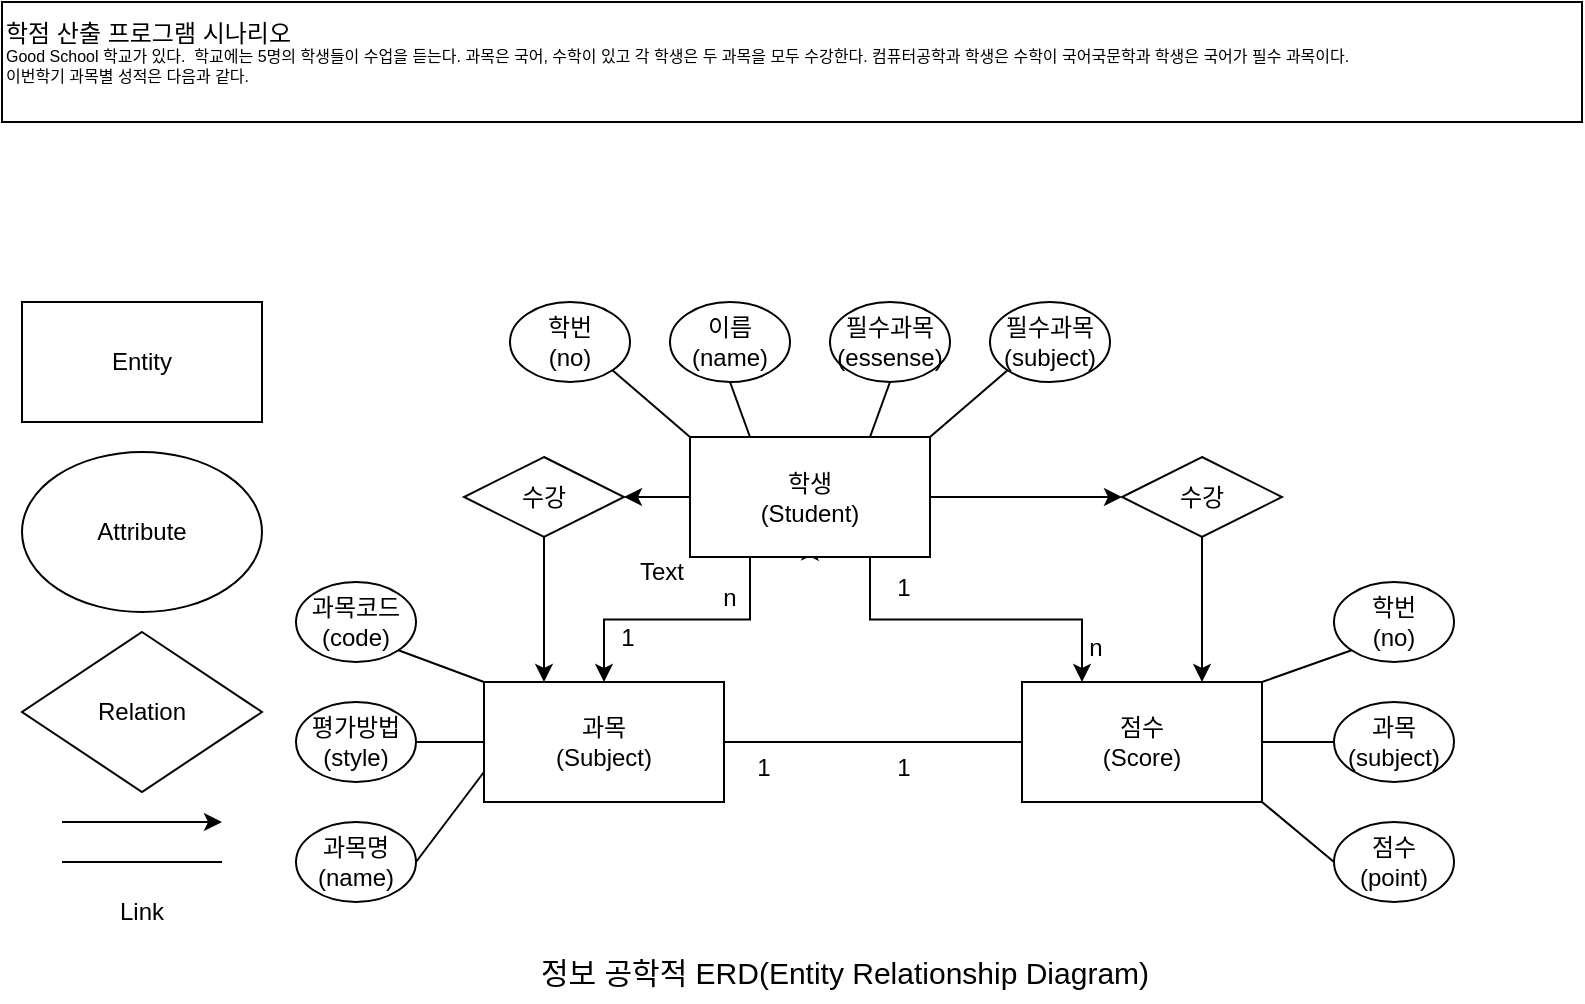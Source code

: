 <mxfile version="24.0.2" type="device">
  <diagram name="페이지-1" id="rZJwx5I_1V7BpxDiC8G8">
    <mxGraphModel dx="393" dy="648" grid="1" gridSize="10" guides="1" tooltips="1" connect="1" arrows="1" fold="1" page="1" pageScale="1" pageWidth="827" pageHeight="1169" math="0" shadow="0">
      <root>
        <mxCell id="0" />
        <mxCell id="1" parent="0" />
        <mxCell id="7G_S3xFNVxhOCm470cId-1" value="학점 산출 프로그램 시나리오&amp;nbsp;&lt;div style=&quot;font-size: 8px;&quot;&gt;Good School 학교가 있다.&amp;nbsp;&amp;nbsp;&lt;span style=&quot;background-color: initial;&quot;&gt;학교에는 5명의 학생들이 수업을 듣는다.&amp;nbsp;&lt;/span&gt;&lt;span style=&quot;background-color: initial;&quot;&gt;과목은 국어, 수학이 있고 각 학생은 두 과목을 모두 수강한다. 컴퓨터공학과 학생은 수학이 국어국문학과 학생은 국어가 필수 과목이다.&lt;/span&gt;&lt;/div&gt;&lt;div style=&quot;font-size: 8px;&quot;&gt;&lt;span style=&quot;background-color: initial;&quot;&gt;이번학기 과목별 성적은 다음과 같다.&amp;nbsp;&lt;/span&gt;&lt;/div&gt;&lt;div style=&quot;font-size: 8px;&quot;&gt;&lt;div&gt;&lt;br&gt;&lt;/div&gt;&lt;/div&gt;" style="rounded=0;whiteSpace=wrap;html=1;align=left;" vertex="1" parent="1">
          <mxGeometry x="10" y="10" width="790" height="60" as="geometry" />
        </mxCell>
        <mxCell id="7G_S3xFNVxhOCm470cId-24" style="edgeStyle=orthogonalEdgeStyle;rounded=0;orthogonalLoop=1;jettySize=auto;html=1;exitX=0.5;exitY=1;exitDx=0;exitDy=0;" edge="1" parent="1" source="7G_S3xFNVxhOCm470cId-2">
          <mxGeometry relative="1" as="geometry">
            <mxPoint x="414.143" y="280.286" as="targetPoint" />
          </mxGeometry>
        </mxCell>
        <mxCell id="7G_S3xFNVxhOCm470cId-26" style="edgeStyle=orthogonalEdgeStyle;rounded=0;orthogonalLoop=1;jettySize=auto;html=1;exitX=0.75;exitY=1;exitDx=0;exitDy=0;entryX=0.25;entryY=0;entryDx=0;entryDy=0;" edge="1" parent="1" source="7G_S3xFNVxhOCm470cId-2" target="7G_S3xFNVxhOCm470cId-4">
          <mxGeometry relative="1" as="geometry" />
        </mxCell>
        <mxCell id="7G_S3xFNVxhOCm470cId-27" style="edgeStyle=orthogonalEdgeStyle;rounded=0;orthogonalLoop=1;jettySize=auto;html=1;exitX=0.25;exitY=1;exitDx=0;exitDy=0;entryX=0.5;entryY=0;entryDx=0;entryDy=0;" edge="1" parent="1" source="7G_S3xFNVxhOCm470cId-2" target="7G_S3xFNVxhOCm470cId-3">
          <mxGeometry relative="1" as="geometry" />
        </mxCell>
        <mxCell id="7G_S3xFNVxhOCm470cId-56" style="edgeStyle=orthogonalEdgeStyle;rounded=0;orthogonalLoop=1;jettySize=auto;html=1;exitX=0;exitY=0.5;exitDx=0;exitDy=0;entryX=1;entryY=0.5;entryDx=0;entryDy=0;" edge="1" parent="1" source="7G_S3xFNVxhOCm470cId-2" target="7G_S3xFNVxhOCm470cId-53">
          <mxGeometry relative="1" as="geometry" />
        </mxCell>
        <mxCell id="7G_S3xFNVxhOCm470cId-60" style="edgeStyle=orthogonalEdgeStyle;rounded=0;orthogonalLoop=1;jettySize=auto;html=1;exitX=1;exitY=0.5;exitDx=0;exitDy=0;entryX=0;entryY=0.5;entryDx=0;entryDy=0;" edge="1" parent="1" source="7G_S3xFNVxhOCm470cId-2" target="7G_S3xFNVxhOCm470cId-59">
          <mxGeometry relative="1" as="geometry" />
        </mxCell>
        <mxCell id="7G_S3xFNVxhOCm470cId-2" value="학생&lt;div&gt;(Student)&lt;/div&gt;" style="rounded=0;whiteSpace=wrap;html=1;" vertex="1" parent="1">
          <mxGeometry x="354" y="227.5" width="120" height="60" as="geometry" />
        </mxCell>
        <mxCell id="7G_S3xFNVxhOCm470cId-3" value="과목&lt;div&gt;(Subject)&lt;/div&gt;" style="rounded=0;whiteSpace=wrap;html=1;" vertex="1" parent="1">
          <mxGeometry x="251" y="350" width="120" height="60" as="geometry" />
        </mxCell>
        <mxCell id="7G_S3xFNVxhOCm470cId-4" value="점수&lt;div&gt;(Score)&lt;/div&gt;" style="rounded=0;whiteSpace=wrap;html=1;" vertex="1" parent="1">
          <mxGeometry x="520" y="350" width="120" height="60" as="geometry" />
        </mxCell>
        <mxCell id="7G_S3xFNVxhOCm470cId-5" value="이름&lt;div&gt;(name)&lt;/div&gt;" style="ellipse;whiteSpace=wrap;html=1;" vertex="1" parent="1">
          <mxGeometry x="344" y="160" width="60" height="40" as="geometry" />
        </mxCell>
        <mxCell id="7G_S3xFNVxhOCm470cId-6" value="학번&lt;div&gt;(no)&lt;/div&gt;" style="ellipse;whiteSpace=wrap;html=1;" vertex="1" parent="1">
          <mxGeometry x="264" y="160" width="60" height="40" as="geometry" />
        </mxCell>
        <mxCell id="7G_S3xFNVxhOCm470cId-7" value="필수과목&lt;div&gt;(essense)&lt;/div&gt;" style="ellipse;whiteSpace=wrap;html=1;" vertex="1" parent="1">
          <mxGeometry x="424" y="160" width="60" height="40" as="geometry" />
        </mxCell>
        <mxCell id="7G_S3xFNVxhOCm470cId-8" value="필수과목&lt;div&gt;(subject)&lt;/div&gt;" style="ellipse;whiteSpace=wrap;html=1;" vertex="1" parent="1">
          <mxGeometry x="504" y="160" width="60" height="40" as="geometry" />
        </mxCell>
        <mxCell id="7G_S3xFNVxhOCm470cId-9" value="&lt;div&gt;과목코드(code)&lt;/div&gt;" style="ellipse;whiteSpace=wrap;html=1;" vertex="1" parent="1">
          <mxGeometry x="157" y="300" width="60" height="40" as="geometry" />
        </mxCell>
        <mxCell id="7G_S3xFNVxhOCm470cId-10" value="평가방법&lt;div&gt;(style)&lt;/div&gt;" style="ellipse;whiteSpace=wrap;html=1;" vertex="1" parent="1">
          <mxGeometry x="157" y="360" width="60" height="40" as="geometry" />
        </mxCell>
        <mxCell id="7G_S3xFNVxhOCm470cId-11" value="&lt;div&gt;과목명(name)&lt;/div&gt;" style="ellipse;whiteSpace=wrap;html=1;" vertex="1" parent="1">
          <mxGeometry x="157" y="420" width="60" height="40" as="geometry" />
        </mxCell>
        <mxCell id="7G_S3xFNVxhOCm470cId-12" value="과&lt;span style=&quot;color: rgba(0, 0, 0, 0); font-family: monospace; font-size: 0px; text-align: start; text-wrap: nowrap;&quot;&gt;%3CmxGraphModel%3E%3Croot%3E%3CmxCell%20id%3D%220%22%2F%3E%3CmxCell%20id%3D%221%22%20parent%3D%220%22%2F%3E%3CmxCell%20id%3D%222%22%20value%3D%22%26lt%3Bdiv%26gt%3B%EA%B3%BC%EB%AA%A9%EC%BD%94%EB%93%9C(code)%26lt%3B%2Fdiv%26gt%3B%22%20style%3D%22ellipse%3BwhiteSpace%3Dwrap%3Bhtml%3D1%3B%22%20vertex%3D%221%22%20parent%3D%221%22%3E%3CmxGeometry%20x%3D%22650%22%20y%3D%22280%22%20width%3D%2260%22%20height%3D%2240%22%20as%3D%22geometry%22%2F%3E%3C%2FmxCell%3E%3C%2Froot%3E%3C%2FmxGraphModel%3E&lt;/span&gt;목&lt;div&gt;(subject)&lt;/div&gt;" style="ellipse;whiteSpace=wrap;html=1;" vertex="1" parent="1">
          <mxGeometry x="676" y="360" width="60" height="40" as="geometry" />
        </mxCell>
        <mxCell id="7G_S3xFNVxhOCm470cId-13" value="&lt;div&gt;학번&lt;/div&gt;&lt;div&gt;(no)&lt;/div&gt;" style="ellipse;whiteSpace=wrap;html=1;" vertex="1" parent="1">
          <mxGeometry x="676" y="300" width="60" height="40" as="geometry" />
        </mxCell>
        <mxCell id="7G_S3xFNVxhOCm470cId-15" value="&lt;div&gt;점수&lt;span style=&quot;color: rgba(0, 0, 0, 0); font-family: monospace; font-size: 0px; text-align: start; text-wrap: nowrap; background-color: initial;&quot;&gt;%3CmxGraphModel%3E%3Croot%3E%3CmxCell%20id%3D%220%22%2F%3E%3CmxCell%20id%3D%221%22%20parent%3D%220%22%2F%3E%3CmxCell%20id%3D%222%22%20value%3D%22%EA%B3%BC%26lt%3Bspan%20style%3D%26quot%3Bcolor%3A%20rgba(0%2C%200%2C%200%2C%200)%3B%20font-family%3A%20monospace%3B%20font-size%3A%200px%3B%20text-align%3A%20start%3B%20text-wrap%3A%20nowrap%3B%26quot%3B%26gt%3B%253CmxGraphModel%253E%253Croot%253E%253CmxCell%2520id%253D%25220%2522%252F%253E%253CmxCell%2520id%253D%25221%2522%2520parent%253D%25220%2522%252F%253E%253CmxCell%2520id%253D%25222%2522%2520value%253D%2522%2526lt%253Bdiv%2526gt%253B%25EA%25B3%25BC%25EB%25AA%25A9%25EC%25BD%2594%25EB%2593%259C(code)%2526lt%253B%252Fdiv%2526gt%253B%2522%2520style%253D%2522ellipse%253BwhiteSpace%253Dwrap%253Bhtml%253D1%253B%2522%2520vertex%253D%25221%2522%2520parent%253D%25221%2522%253E%253CmxGeometry%2520x%253D%2522650%2522%2520y%253D%2522280%2522%2520width%253D%252260%2522%2520height%253D%252240%2522%2520as%253D%2522geometry%2522%252F%253E%253C%252FmxCell%253E%253C%252Froot%253E%253C%252FmxGraphModel%253E%26lt%3B%2Fspan%26gt%3B%EB%AA%A9%26lt%3Bdiv%26gt%3B(subject)%26lt%3B%2Fdiv%26gt%3B%22%20style%3D%22ellipse%3BwhiteSpace%3Dwrap%3Bhtml%3D1%3B%22%20vertex%3D%221%22%20parent%3D%221%22%3E%3CmxGeometry%20x%3D%22640%22%20y%3D%22340%22%20width%3D%2260%22%20height%3D%2240%22%20as%3D%22geometry%22%2F%3E%3C%2FmxCell%3E%3C%2Froot%3E%3C%2FmxGraphModel%3E&lt;/span&gt;&lt;span style=&quot;background-color: initial; color: rgba(0, 0, 0, 0); font-family: monospace; font-size: 0px; text-align: start; text-wrap: nowrap;&quot;&gt;%3CmxGraphModel%3E%3Croot%3E%3CmxCell%20id%3D%220%22%2F%3E%3CmxCell%20id%3D%221%22%20parent%3D%220%22%2F%3E%3CmxCell%20id%3D%222%22%20value%3D%22%EA%B3%BC%26lt%3Bspan%20style%3D%26quot%3Bcolor%3A%20rgba(0%2C%200%2C%200%2C%200)%3B%20font-family%3A%20monospace%3B%20font-size%3A%200px%3B%20text-align%3A%20start%3B%20text-wrap%3A%20nowrap%3B%26quot%3B%26gt%3B%253CmxGraphModel%253E%253Croot%253E%253CmxCell%2520id%253D%25220%2522%252F%253E%253CmxCell%2520id%253D%25221%2522%2520parent%253D%25220%2522%252F%253E%253CmxCell%2520id%253D%25222%2522%2520value%253D%2522%2526lt%253Bdiv%2526gt%253B%25EA%25B3%25BC%25EB%25AA%25A9%25EC%25BD%2594%25EB%2593%259C(code)%2526lt%253B%252Fdiv%2526gt%253B%2522%2520style%253D%2522ellipse%253BwhiteSpace%253Dwrap%253Bhtml%253D1%253B%2522%2520vertex%253D%25221%2522%2520parent%253D%25221%2522%253E%253CmxGeometry%2520x%253D%2522650%2522%2520y%253D%2522280%2522%2520width%253D%252260%2522%2520height%253D%252240%2522%2520as%253D%2522geometry%2522%252F%253E%253C%252FmxCell%253E%253C%252Froot%253E%253C%252FmxGraphModel%253E%26lt%3B%2Fspan%26gt%3B%EB%AA%A9%26lt%3Bdiv%26gt%3B(subject)%26lt%3B%2Fdiv%26gt%3B%22%20style%3D%22ellipse%3BwhiteSpace%3Dwrap%3Bhtml%3D1%3B%22%20vertex%3D%221%22%20parent%3D%221%22%3E%3CmxGeometry%20x%3D%22640%22%20y%3D%22340%22%20width%3D%2260%22%20height%3D%2240%22%20as%3D%22geometry%22%2F%3E%3C%2FmxCell%3E%3C%2Froot%3E%3C%2FmxGraphModel%3E&lt;/span&gt;&lt;/div&gt;&lt;div&gt;(point)&lt;/div&gt;" style="ellipse;whiteSpace=wrap;html=1;" vertex="1" parent="1">
          <mxGeometry x="676" y="420" width="60" height="40" as="geometry" />
        </mxCell>
        <mxCell id="7G_S3xFNVxhOCm470cId-23" value="n" style="text;html=1;align=center;verticalAlign=middle;whiteSpace=wrap;rounded=0;" vertex="1" parent="1">
          <mxGeometry x="544" y="320" width="26" height="25" as="geometry" />
        </mxCell>
        <mxCell id="7G_S3xFNVxhOCm470cId-28" value="1" style="text;html=1;align=center;verticalAlign=middle;whiteSpace=wrap;rounded=0;" vertex="1" parent="1">
          <mxGeometry x="448" y="290" width="26" height="25" as="geometry" />
        </mxCell>
        <mxCell id="7G_S3xFNVxhOCm470cId-29" value="n" style="text;html=1;align=center;verticalAlign=middle;whiteSpace=wrap;rounded=0;" vertex="1" parent="1">
          <mxGeometry x="361" y="295" width="26" height="25" as="geometry" />
        </mxCell>
        <mxCell id="7G_S3xFNVxhOCm470cId-31" value="1" style="text;html=1;align=center;verticalAlign=middle;whiteSpace=wrap;rounded=0;" vertex="1" parent="1">
          <mxGeometry x="310" y="315" width="26" height="25" as="geometry" />
        </mxCell>
        <mxCell id="7G_S3xFNVxhOCm470cId-35" value="" style="endArrow=none;html=1;rounded=0;entryX=0;entryY=0.5;entryDx=0;entryDy=0;exitX=1;exitY=0.5;exitDx=0;exitDy=0;" edge="1" parent="1" source="7G_S3xFNVxhOCm470cId-3" target="7G_S3xFNVxhOCm470cId-4">
          <mxGeometry width="50" height="50" relative="1" as="geometry">
            <mxPoint x="390" y="390" as="sourcePoint" />
            <mxPoint x="440" y="340" as="targetPoint" />
          </mxGeometry>
        </mxCell>
        <mxCell id="7G_S3xFNVxhOCm470cId-36" value="1" style="text;html=1;align=center;verticalAlign=middle;whiteSpace=wrap;rounded=0;" vertex="1" parent="1">
          <mxGeometry x="378" y="380" width="26" height="25" as="geometry" />
        </mxCell>
        <mxCell id="7G_S3xFNVxhOCm470cId-37" value="1" style="text;html=1;align=center;verticalAlign=middle;whiteSpace=wrap;rounded=0;" vertex="1" parent="1">
          <mxGeometry x="448" y="380" width="26" height="25" as="geometry" />
        </mxCell>
        <mxCell id="7G_S3xFNVxhOCm470cId-43" value="" style="endArrow=none;html=1;rounded=0;entryX=1;entryY=1;entryDx=0;entryDy=0;exitX=0;exitY=0;exitDx=0;exitDy=0;" edge="1" parent="1" source="7G_S3xFNVxhOCm470cId-2" target="7G_S3xFNVxhOCm470cId-6">
          <mxGeometry width="50" height="50" relative="1" as="geometry">
            <mxPoint x="390" y="390" as="sourcePoint" />
            <mxPoint x="440" y="340" as="targetPoint" />
          </mxGeometry>
        </mxCell>
        <mxCell id="7G_S3xFNVxhOCm470cId-44" value="" style="endArrow=none;html=1;rounded=0;entryX=0.5;entryY=1;entryDx=0;entryDy=0;exitX=0.25;exitY=0;exitDx=0;exitDy=0;" edge="1" parent="1" source="7G_S3xFNVxhOCm470cId-2" target="7G_S3xFNVxhOCm470cId-5">
          <mxGeometry width="50" height="50" relative="1" as="geometry">
            <mxPoint x="364" y="238" as="sourcePoint" />
            <mxPoint x="304" y="210" as="targetPoint" />
          </mxGeometry>
        </mxCell>
        <mxCell id="7G_S3xFNVxhOCm470cId-45" value="" style="endArrow=none;html=1;rounded=0;entryX=0.5;entryY=1;entryDx=0;entryDy=0;exitX=0.75;exitY=0;exitDx=0;exitDy=0;" edge="1" parent="1" source="7G_S3xFNVxhOCm470cId-2" target="7G_S3xFNVxhOCm470cId-7">
          <mxGeometry width="50" height="50" relative="1" as="geometry">
            <mxPoint x="374" y="248" as="sourcePoint" />
            <mxPoint x="314" y="220" as="targetPoint" />
          </mxGeometry>
        </mxCell>
        <mxCell id="7G_S3xFNVxhOCm470cId-46" value="" style="endArrow=none;html=1;rounded=0;entryX=0;entryY=1;entryDx=0;entryDy=0;exitX=1;exitY=0;exitDx=0;exitDy=0;" edge="1" parent="1" source="7G_S3xFNVxhOCm470cId-2" target="7G_S3xFNVxhOCm470cId-8">
          <mxGeometry width="50" height="50" relative="1" as="geometry">
            <mxPoint x="384" y="258" as="sourcePoint" />
            <mxPoint x="324" y="230" as="targetPoint" />
          </mxGeometry>
        </mxCell>
        <mxCell id="7G_S3xFNVxhOCm470cId-47" value="" style="endArrow=none;html=1;rounded=0;entryX=1;entryY=1;entryDx=0;entryDy=0;exitX=0;exitY=0;exitDx=0;exitDy=0;" edge="1" parent="1" source="7G_S3xFNVxhOCm470cId-3" target="7G_S3xFNVxhOCm470cId-9">
          <mxGeometry width="50" height="50" relative="1" as="geometry">
            <mxPoint x="411" y="268" as="sourcePoint" />
            <mxPoint x="351" y="240" as="targetPoint" />
          </mxGeometry>
        </mxCell>
        <mxCell id="7G_S3xFNVxhOCm470cId-48" value="" style="endArrow=none;html=1;rounded=0;entryX=0;entryY=0.5;entryDx=0;entryDy=0;exitX=1;exitY=0.5;exitDx=0;exitDy=0;" edge="1" parent="1" source="7G_S3xFNVxhOCm470cId-10" target="7G_S3xFNVxhOCm470cId-3">
          <mxGeometry width="50" height="50" relative="1" as="geometry">
            <mxPoint x="421" y="278" as="sourcePoint" />
            <mxPoint x="361" y="250" as="targetPoint" />
          </mxGeometry>
        </mxCell>
        <mxCell id="7G_S3xFNVxhOCm470cId-49" value="" style="endArrow=none;html=1;rounded=0;entryX=1;entryY=0.5;entryDx=0;entryDy=0;exitX=0;exitY=0.75;exitDx=0;exitDy=0;" edge="1" parent="1" source="7G_S3xFNVxhOCm470cId-3" target="7G_S3xFNVxhOCm470cId-11">
          <mxGeometry width="50" height="50" relative="1" as="geometry">
            <mxPoint x="431" y="288" as="sourcePoint" />
            <mxPoint x="371" y="260" as="targetPoint" />
          </mxGeometry>
        </mxCell>
        <mxCell id="7G_S3xFNVxhOCm470cId-50" value="" style="endArrow=none;html=1;rounded=0;entryX=0;entryY=0.5;entryDx=0;entryDy=0;exitX=1;exitY=1;exitDx=0;exitDy=0;" edge="1" parent="1" source="7G_S3xFNVxhOCm470cId-4" target="7G_S3xFNVxhOCm470cId-15">
          <mxGeometry width="50" height="50" relative="1" as="geometry">
            <mxPoint x="280" y="405" as="sourcePoint" />
            <mxPoint x="246" y="430" as="targetPoint" />
          </mxGeometry>
        </mxCell>
        <mxCell id="7G_S3xFNVxhOCm470cId-51" value="" style="endArrow=none;html=1;rounded=0;entryX=0;entryY=0.5;entryDx=0;entryDy=0;exitX=1;exitY=0.5;exitDx=0;exitDy=0;" edge="1" parent="1" source="7G_S3xFNVxhOCm470cId-4" target="7G_S3xFNVxhOCm470cId-12">
          <mxGeometry width="50" height="50" relative="1" as="geometry">
            <mxPoint x="650" y="420" as="sourcePoint" />
            <mxPoint x="686" y="430" as="targetPoint" />
          </mxGeometry>
        </mxCell>
        <mxCell id="7G_S3xFNVxhOCm470cId-52" value="" style="endArrow=none;html=1;rounded=0;entryX=0;entryY=1;entryDx=0;entryDy=0;exitX=1;exitY=0;exitDx=0;exitDy=0;" edge="1" parent="1" source="7G_S3xFNVxhOCm470cId-4" target="7G_S3xFNVxhOCm470cId-13">
          <mxGeometry width="50" height="50" relative="1" as="geometry">
            <mxPoint x="660" y="430" as="sourcePoint" />
            <mxPoint x="696" y="440" as="targetPoint" />
          </mxGeometry>
        </mxCell>
        <mxCell id="7G_S3xFNVxhOCm470cId-53" value="수강" style="rhombus;whiteSpace=wrap;html=1;" vertex="1" parent="1">
          <mxGeometry x="241" y="237.5" width="80" height="40" as="geometry" />
        </mxCell>
        <mxCell id="7G_S3xFNVxhOCm470cId-61" style="edgeStyle=orthogonalEdgeStyle;rounded=0;orthogonalLoop=1;jettySize=auto;html=1;exitX=0.5;exitY=1;exitDx=0;exitDy=0;entryX=0.75;entryY=0;entryDx=0;entryDy=0;" edge="1" parent="1" source="7G_S3xFNVxhOCm470cId-59" target="7G_S3xFNVxhOCm470cId-4">
          <mxGeometry relative="1" as="geometry" />
        </mxCell>
        <mxCell id="7G_S3xFNVxhOCm470cId-59" value="수강" style="rhombus;whiteSpace=wrap;html=1;" vertex="1" parent="1">
          <mxGeometry x="570" y="237.5" width="80" height="40" as="geometry" />
        </mxCell>
        <mxCell id="7G_S3xFNVxhOCm470cId-63" value="&lt;div&gt;&lt;br&gt;&lt;/div&gt;&lt;div&gt;Entity&lt;/div&gt;&lt;div&gt;&lt;br&gt;&lt;/div&gt;" style="rounded=0;whiteSpace=wrap;html=1;" vertex="1" parent="1">
          <mxGeometry x="20" y="160" width="120" height="60" as="geometry" />
        </mxCell>
        <mxCell id="7G_S3xFNVxhOCm470cId-64" value="Attribute" style="ellipse;whiteSpace=wrap;html=1;" vertex="1" parent="1">
          <mxGeometry x="20" y="235" width="120" height="80" as="geometry" />
        </mxCell>
        <mxCell id="7G_S3xFNVxhOCm470cId-65" value="Relation" style="rhombus;whiteSpace=wrap;html=1;" vertex="1" parent="1">
          <mxGeometry x="20" y="325" width="120" height="80" as="geometry" />
        </mxCell>
        <mxCell id="7G_S3xFNVxhOCm470cId-66" value="Text" style="text;html=1;align=center;verticalAlign=middle;whiteSpace=wrap;rounded=0;" vertex="1" parent="1">
          <mxGeometry x="310" y="280" width="60" height="30" as="geometry" />
        </mxCell>
        <mxCell id="7G_S3xFNVxhOCm470cId-67" value="&lt;font style=&quot;font-size: 15px;&quot;&gt;정보 공학적 ERD(Entity Relationship Diagram)&lt;/font&gt;" style="text;html=1;align=center;verticalAlign=middle;whiteSpace=wrap;rounded=0;" vertex="1" parent="1">
          <mxGeometry x="251" y="480" width="360.5" height="30" as="geometry" />
        </mxCell>
        <mxCell id="7G_S3xFNVxhOCm470cId-69" value="" style="endArrow=none;html=1;rounded=0;" edge="1" parent="1">
          <mxGeometry width="50" height="50" relative="1" as="geometry">
            <mxPoint x="120" y="440" as="sourcePoint" />
            <mxPoint x="40" y="440" as="targetPoint" />
          </mxGeometry>
        </mxCell>
        <mxCell id="7G_S3xFNVxhOCm470cId-70" value="Link" style="text;html=1;align=center;verticalAlign=middle;whiteSpace=wrap;rounded=0;" vertex="1" parent="1">
          <mxGeometry x="50" y="450" width="60" height="30" as="geometry" />
        </mxCell>
        <mxCell id="7G_S3xFNVxhOCm470cId-71" value="" style="endArrow=classic;html=1;rounded=0;" edge="1" parent="1">
          <mxGeometry width="50" height="50" relative="1" as="geometry">
            <mxPoint x="40" y="420" as="sourcePoint" />
            <mxPoint x="120" y="420" as="targetPoint" />
          </mxGeometry>
        </mxCell>
        <mxCell id="7G_S3xFNVxhOCm470cId-72" value="" style="endArrow=classic;html=1;rounded=0;entryX=0.25;entryY=0;entryDx=0;entryDy=0;exitX=0.5;exitY=1;exitDx=0;exitDy=0;" edge="1" parent="1" source="7G_S3xFNVxhOCm470cId-53" target="7G_S3xFNVxhOCm470cId-3">
          <mxGeometry width="50" height="50" relative="1" as="geometry">
            <mxPoint x="320" y="310" as="sourcePoint" />
            <mxPoint x="370" y="260" as="targetPoint" />
          </mxGeometry>
        </mxCell>
      </root>
    </mxGraphModel>
  </diagram>
</mxfile>
